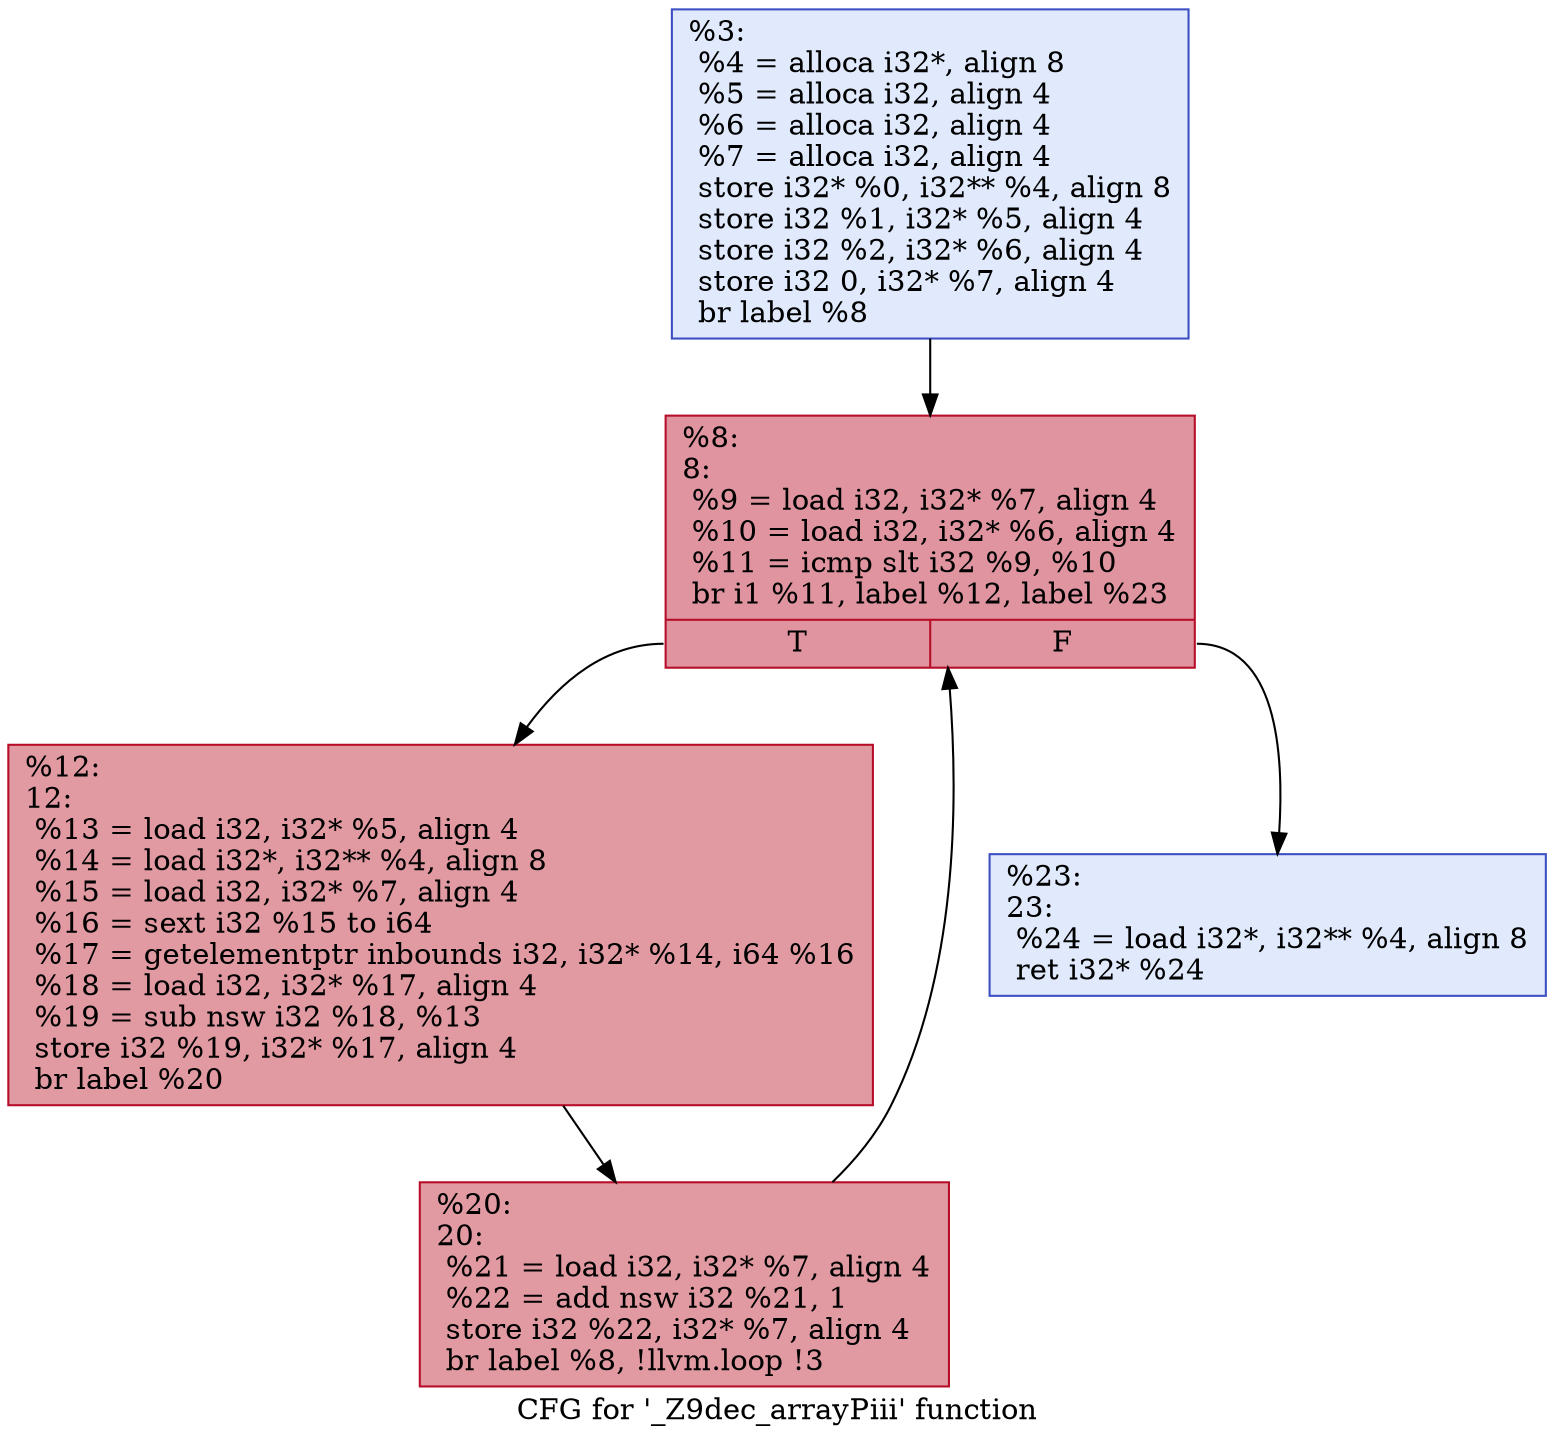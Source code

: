 digraph "CFG for '_Z9dec_arrayPiii' function" {
	label="CFG for '_Z9dec_arrayPiii' function";

	Node0x215325c0b70 [shape=record,color="#3d50c3ff", style=filled, fillcolor="#b9d0f970",label="{%3:\l  %4 = alloca i32*, align 8\l  %5 = alloca i32, align 4\l  %6 = alloca i32, align 4\l  %7 = alloca i32, align 4\l  store i32* %0, i32** %4, align 8\l  store i32 %1, i32* %5, align 4\l  store i32 %2, i32* %6, align 4\l  store i32 0, i32* %7, align 4\l  br label %8\l}"];
	Node0x215325c0b70 -> Node0x215325c0c10;
	Node0x215325c0c10 [shape=record,color="#b70d28ff", style=filled, fillcolor="#b70d2870",label="{%8:\l8:                                                \l  %9 = load i32, i32* %7, align 4\l  %10 = load i32, i32* %6, align 4\l  %11 = icmp slt i32 %9, %10\l  br i1 %11, label %12, label %23\l|{<s0>T|<s1>F}}"];
	Node0x215325c0c10:s0 -> Node0x215325c1480;
	Node0x215325c0c10:s1 -> Node0x215325c0990;
	Node0x215325c1480 [shape=record,color="#b70d28ff", style=filled, fillcolor="#bb1b2c70",label="{%12:\l12:                                               \l  %13 = load i32, i32* %5, align 4\l  %14 = load i32*, i32** %4, align 8\l  %15 = load i32, i32* %7, align 4\l  %16 = sext i32 %15 to i64\l  %17 = getelementptr inbounds i32, i32* %14, i64 %16\l  %18 = load i32, i32* %17, align 4\l  %19 = sub nsw i32 %18, %13\l  store i32 %19, i32* %17, align 4\l  br label %20\l}"];
	Node0x215325c1480 -> Node0x215325c12f0;
	Node0x215325c12f0 [shape=record,color="#b70d28ff", style=filled, fillcolor="#bb1b2c70",label="{%20:\l20:                                               \l  %21 = load i32, i32* %7, align 4\l  %22 = add nsw i32 %21, 1\l  store i32 %22, i32* %7, align 4\l  br label %8, !llvm.loop !3\l}"];
	Node0x215325c12f0 -> Node0x215325c0c10;
	Node0x215325c0990 [shape=record,color="#3d50c3ff", style=filled, fillcolor="#b9d0f970",label="{%23:\l23:                                               \l  %24 = load i32*, i32** %4, align 8\l  ret i32* %24\l}"];
}

